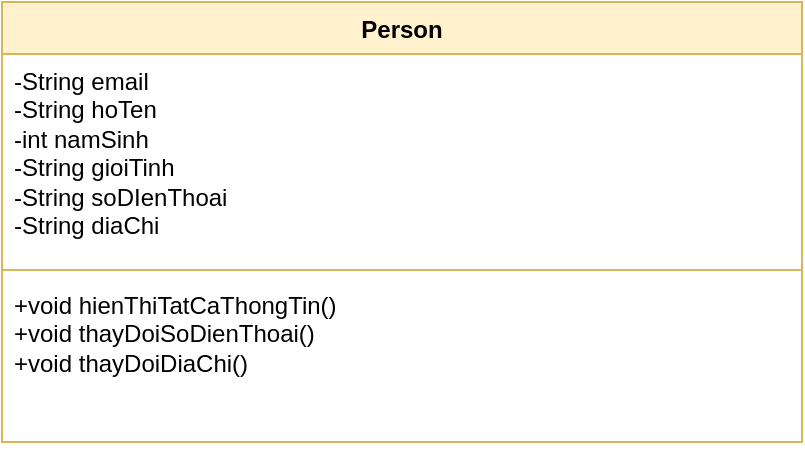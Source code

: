 <mxfile version="21.8.2" type="github">
  <diagram name="Trang-1" id="t6aE-cq2p84RbdJ1UP47">
    <mxGraphModel dx="1050" dy="574" grid="1" gridSize="10" guides="1" tooltips="1" connect="1" arrows="1" fold="1" page="1" pageScale="1" pageWidth="827" pageHeight="1169" math="0" shadow="0">
      <root>
        <mxCell id="0" />
        <mxCell id="1" parent="0" />
        <mxCell id="mvUabKKA2Who0WIvigZT-1" value="Person" style="swimlane;fontStyle=1;align=center;verticalAlign=top;childLayout=stackLayout;horizontal=1;startSize=26;horizontalStack=0;resizeParent=1;resizeParentMax=0;resizeLast=0;collapsible=1;marginBottom=0;whiteSpace=wrap;html=1;fillColor=#fff2cc;strokeColor=#d6b656;" vertex="1" parent="1">
          <mxGeometry x="200" y="120" width="400" height="220" as="geometry" />
        </mxCell>
        <mxCell id="mvUabKKA2Who0WIvigZT-2" value="-String email&lt;br&gt;-String hoTen&lt;br&gt;-int namSinh&lt;br&gt;-String gioiTinh&lt;br&gt;-String soDIenThoai&lt;br&gt;-String diaChi" style="text;strokeColor=none;fillColor=none;align=left;verticalAlign=top;spacingLeft=4;spacingRight=4;overflow=hidden;rotatable=0;points=[[0,0.5],[1,0.5]];portConstraint=eastwest;whiteSpace=wrap;html=1;" vertex="1" parent="mvUabKKA2Who0WIvigZT-1">
          <mxGeometry y="26" width="400" height="104" as="geometry" />
        </mxCell>
        <mxCell id="mvUabKKA2Who0WIvigZT-3" value="" style="line;strokeWidth=1;fillColor=none;align=left;verticalAlign=middle;spacingTop=-1;spacingLeft=3;spacingRight=3;rotatable=0;labelPosition=right;points=[];portConstraint=eastwest;strokeColor=inherit;" vertex="1" parent="mvUabKKA2Who0WIvigZT-1">
          <mxGeometry y="130" width="400" height="8" as="geometry" />
        </mxCell>
        <mxCell id="mvUabKKA2Who0WIvigZT-4" value="+void hienThiTatCaThongTin()&lt;br&gt;+void thayDoiSoDienThoai()&lt;br&gt;+void thayDoiDiaChi()" style="text;strokeColor=none;fillColor=none;align=left;verticalAlign=top;spacingLeft=4;spacingRight=4;overflow=hidden;rotatable=0;points=[[0,0.5],[1,0.5]];portConstraint=eastwest;whiteSpace=wrap;html=1;" vertex="1" parent="mvUabKKA2Who0WIvigZT-1">
          <mxGeometry y="138" width="400" height="82" as="geometry" />
        </mxCell>
      </root>
    </mxGraphModel>
  </diagram>
</mxfile>
